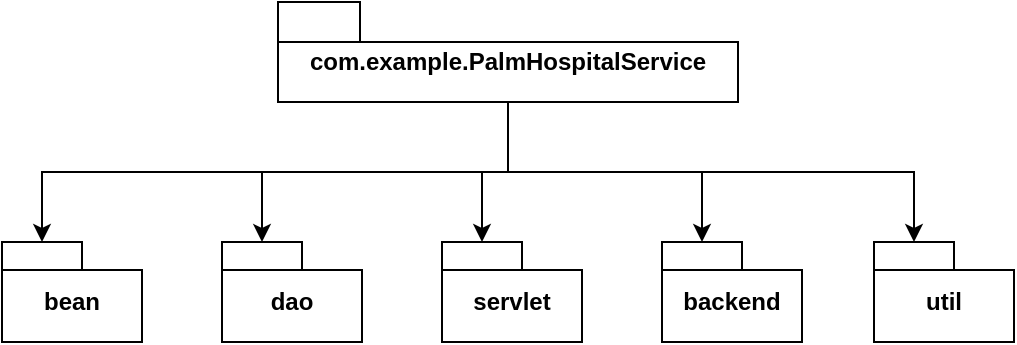 <mxfile version="22.1.2" type="device">
  <diagram name="第 1 页" id="bmIdmQsd6jRdNfr3IdZV">
    <mxGraphModel dx="880" dy="451" grid="1" gridSize="10" guides="1" tooltips="1" connect="1" arrows="1" fold="1" page="1" pageScale="1" pageWidth="827" pageHeight="1169" math="0" shadow="0">
      <root>
        <mxCell id="0" />
        <mxCell id="1" parent="0" />
        <mxCell id="EBk4wCXXeZ2LlIkEYB5J-1" value="com.example.PalmHospitalService" style="shape=folder;fontStyle=1;spacingTop=10;tabWidth=41;tabHeight=20;tabPosition=left;html=1;whiteSpace=wrap;" vertex="1" parent="1">
          <mxGeometry x="299" y="90" width="230" height="50" as="geometry" />
        </mxCell>
        <mxCell id="EBk4wCXXeZ2LlIkEYB5J-2" value="bean" style="shape=folder;fontStyle=1;spacingTop=10;tabWidth=40;tabHeight=14;tabPosition=left;html=1;whiteSpace=wrap;" vertex="1" parent="1">
          <mxGeometry x="161" y="210" width="70" height="50" as="geometry" />
        </mxCell>
        <mxCell id="EBk4wCXXeZ2LlIkEYB5J-3" value="dao" style="shape=folder;fontStyle=1;spacingTop=10;tabWidth=40;tabHeight=14;tabPosition=left;html=1;whiteSpace=wrap;" vertex="1" parent="1">
          <mxGeometry x="271" y="210" width="70" height="50" as="geometry" />
        </mxCell>
        <mxCell id="EBk4wCXXeZ2LlIkEYB5J-4" value="servlet" style="shape=folder;fontStyle=1;spacingTop=10;tabWidth=40;tabHeight=14;tabPosition=left;html=1;whiteSpace=wrap;" vertex="1" parent="1">
          <mxGeometry x="381" y="210" width="70" height="50" as="geometry" />
        </mxCell>
        <mxCell id="EBk4wCXXeZ2LlIkEYB5J-5" value="backend" style="shape=folder;fontStyle=1;spacingTop=10;tabWidth=40;tabHeight=14;tabPosition=left;html=1;whiteSpace=wrap;" vertex="1" parent="1">
          <mxGeometry x="491" y="210" width="70" height="50" as="geometry" />
        </mxCell>
        <mxCell id="EBk4wCXXeZ2LlIkEYB5J-6" style="edgeStyle=orthogonalEdgeStyle;rounded=0;orthogonalLoop=1;jettySize=auto;html=1;exitX=0.5;exitY=1;exitDx=0;exitDy=0;exitPerimeter=0;entryX=0;entryY=0;entryDx=20;entryDy=0;entryPerimeter=0;" edge="1" parent="1" source="EBk4wCXXeZ2LlIkEYB5J-1" target="EBk4wCXXeZ2LlIkEYB5J-2">
          <mxGeometry relative="1" as="geometry" />
        </mxCell>
        <mxCell id="EBk4wCXXeZ2LlIkEYB5J-7" style="edgeStyle=orthogonalEdgeStyle;rounded=0;orthogonalLoop=1;jettySize=auto;html=1;exitX=0.5;exitY=1;exitDx=0;exitDy=0;exitPerimeter=0;entryX=0;entryY=0;entryDx=20;entryDy=0;entryPerimeter=0;" edge="1" parent="1" source="EBk4wCXXeZ2LlIkEYB5J-1" target="EBk4wCXXeZ2LlIkEYB5J-3">
          <mxGeometry relative="1" as="geometry" />
        </mxCell>
        <mxCell id="EBk4wCXXeZ2LlIkEYB5J-8" style="edgeStyle=orthogonalEdgeStyle;rounded=0;orthogonalLoop=1;jettySize=auto;html=1;exitX=0.5;exitY=1;exitDx=0;exitDy=0;exitPerimeter=0;entryX=0;entryY=0;entryDx=20;entryDy=0;entryPerimeter=0;" edge="1" parent="1" source="EBk4wCXXeZ2LlIkEYB5J-1" target="EBk4wCXXeZ2LlIkEYB5J-4">
          <mxGeometry relative="1" as="geometry" />
        </mxCell>
        <mxCell id="EBk4wCXXeZ2LlIkEYB5J-9" style="edgeStyle=orthogonalEdgeStyle;rounded=0;orthogonalLoop=1;jettySize=auto;html=1;exitX=0.5;exitY=1;exitDx=0;exitDy=0;exitPerimeter=0;entryX=0;entryY=0;entryDx=20;entryDy=0;entryPerimeter=0;" edge="1" parent="1" source="EBk4wCXXeZ2LlIkEYB5J-1" target="EBk4wCXXeZ2LlIkEYB5J-5">
          <mxGeometry relative="1" as="geometry" />
        </mxCell>
        <mxCell id="EBk4wCXXeZ2LlIkEYB5J-10" value="util" style="shape=folder;fontStyle=1;spacingTop=10;tabWidth=40;tabHeight=14;tabPosition=left;html=1;whiteSpace=wrap;" vertex="1" parent="1">
          <mxGeometry x="597" y="210" width="70" height="50" as="geometry" />
        </mxCell>
        <mxCell id="EBk4wCXXeZ2LlIkEYB5J-11" style="edgeStyle=orthogonalEdgeStyle;rounded=0;orthogonalLoop=1;jettySize=auto;html=1;exitX=0.5;exitY=1;exitDx=0;exitDy=0;exitPerimeter=0;entryX=0;entryY=0;entryDx=20;entryDy=0;entryPerimeter=0;" edge="1" parent="1" source="EBk4wCXXeZ2LlIkEYB5J-1" target="EBk4wCXXeZ2LlIkEYB5J-10">
          <mxGeometry relative="1" as="geometry" />
        </mxCell>
      </root>
    </mxGraphModel>
  </diagram>
</mxfile>
